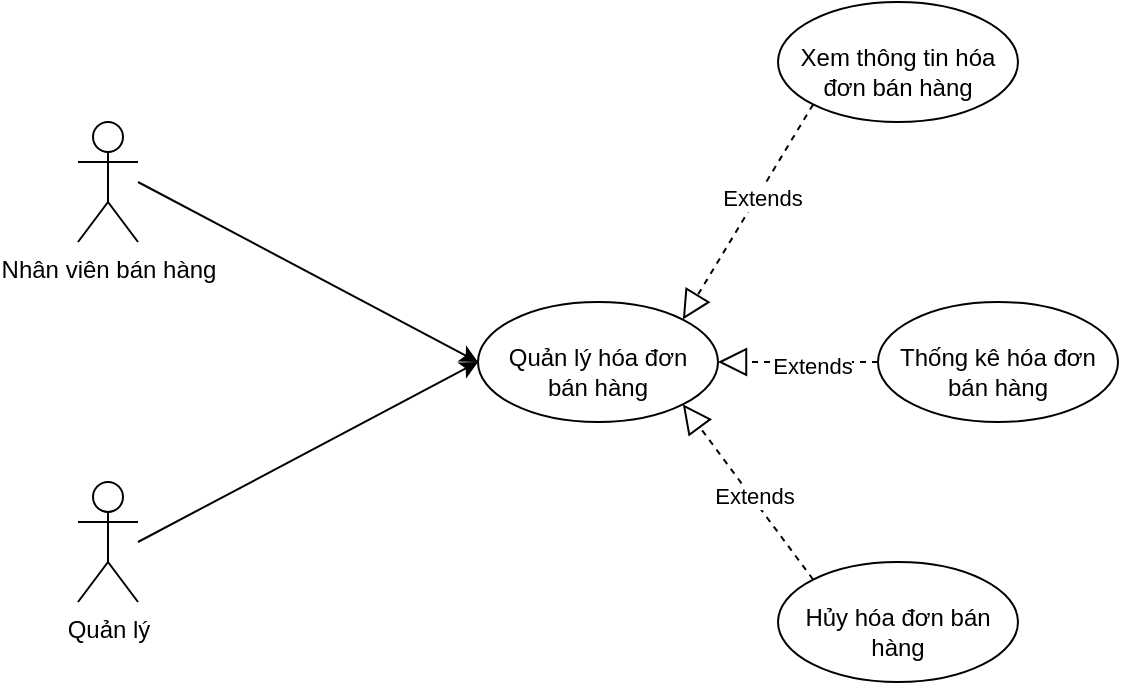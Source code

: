 <mxfile version="16.4.0" type="device"><diagram id="RJ-HAsPHlkFp2Yh89uA8" name="Page-1"><mxGraphModel dx="868" dy="561" grid="1" gridSize="10" guides="1" tooltips="1" connect="1" arrows="1" fold="1" page="1" pageScale="1" pageWidth="850" pageHeight="1100" math="0" shadow="0"><root><mxCell id="0"/><mxCell id="1" parent="0"/><mxCell id="0b3ihkVAlnJAkhbHMUy1-2" value="Quản lý" style="shape=umlActor;verticalLabelPosition=bottom;verticalAlign=top;html=1;outlineConnect=0;" parent="1" vertex="1"><mxGeometry x="250" y="330" width="30" height="60" as="geometry"/></mxCell><mxCell id="0b3ihkVAlnJAkhbHMUy1-3" value="Nhân viên bán hàng" style="shape=umlActor;verticalLabelPosition=bottom;verticalAlign=top;html=1;outlineConnect=0;" parent="1" vertex="1"><mxGeometry x="250" y="150" width="30" height="60" as="geometry"/></mxCell><mxCell id="-D1qzwbTnEXtb-EWkB5N-1" value="&lt;br&gt;Quản lý hóa đơn&lt;br&gt;bán hàng" style="ellipse;whiteSpace=wrap;html=1;verticalAlign=top;" parent="1" vertex="1"><mxGeometry x="450" y="240" width="120" height="60" as="geometry"/></mxCell><mxCell id="-D1qzwbTnEXtb-EWkB5N-3" value="" style="endArrow=classic;html=1;rounded=0;" parent="1" edge="1"><mxGeometry width="50" height="50" relative="1" as="geometry"><mxPoint x="280" y="180" as="sourcePoint"/><mxPoint x="450" y="270" as="targetPoint"/></mxGeometry></mxCell><mxCell id="-D1qzwbTnEXtb-EWkB5N-5" value="" style="endArrow=classic;html=1;rounded=0;" parent="1" edge="1"><mxGeometry width="50" height="50" relative="1" as="geometry"><mxPoint x="280" y="360" as="sourcePoint"/><mxPoint x="450" y="270" as="targetPoint"/></mxGeometry></mxCell><mxCell id="-D1qzwbTnEXtb-EWkB5N-6" value="&lt;br&gt;Thống kê hóa đơn bán hàng" style="ellipse;whiteSpace=wrap;html=1;verticalAlign=top;" parent="1" vertex="1"><mxGeometry x="650" y="240" width="120" height="60" as="geometry"/></mxCell><mxCell id="-D1qzwbTnEXtb-EWkB5N-8" value="&lt;br&gt;Xem thông tin hóa đơn bán hàng" style="ellipse;whiteSpace=wrap;html=1;verticalAlign=top;" parent="1" vertex="1"><mxGeometry x="600" y="90" width="120" height="60" as="geometry"/></mxCell><mxCell id="-D1qzwbTnEXtb-EWkB5N-11" value="" style="endArrow=block;dashed=1;endFill=0;endSize=12;html=1;rounded=0;exitX=0;exitY=1;exitDx=0;exitDy=0;entryX=1;entryY=0;entryDx=0;entryDy=0;" parent="1" source="-D1qzwbTnEXtb-EWkB5N-8" target="-D1qzwbTnEXtb-EWkB5N-1" edge="1"><mxGeometry width="160" relative="1" as="geometry"><mxPoint x="580" y="290" as="sourcePoint"/><mxPoint x="740" y="290" as="targetPoint"/></mxGeometry></mxCell><mxCell id="-D1qzwbTnEXtb-EWkB5N-12" value="Extends" style="edgeLabel;html=1;align=center;verticalAlign=middle;resizable=0;points=[];" parent="-D1qzwbTnEXtb-EWkB5N-11" vertex="1" connectable="0"><mxGeometry x="-0.161" y="2" relative="1" as="geometry"><mxPoint as="offset"/></mxGeometry></mxCell><mxCell id="-D1qzwbTnEXtb-EWkB5N-13" value="" style="endArrow=block;dashed=1;endFill=0;endSize=12;html=1;rounded=0;exitX=0;exitY=0.5;exitDx=0;exitDy=0;entryX=1;entryY=0.5;entryDx=0;entryDy=0;" parent="1" source="-D1qzwbTnEXtb-EWkB5N-6" target="-D1qzwbTnEXtb-EWkB5N-1" edge="1"><mxGeometry width="160" relative="1" as="geometry"><mxPoint x="617.574" y="151.213" as="sourcePoint"/><mxPoint x="520" y="250" as="targetPoint"/></mxGeometry></mxCell><mxCell id="-D1qzwbTnEXtb-EWkB5N-14" value="Extends" style="edgeLabel;html=1;align=center;verticalAlign=middle;resizable=0;points=[];" parent="-D1qzwbTnEXtb-EWkB5N-13" vertex="1" connectable="0"><mxGeometry x="-0.161" y="2" relative="1" as="geometry"><mxPoint as="offset"/></mxGeometry></mxCell><mxCell id="Jxv5t8SLO0krH2JxsQ7k-1" value="&lt;br&gt;Hủy hóa đơn bán hàng" style="ellipse;whiteSpace=wrap;html=1;verticalAlign=top;" parent="1" vertex="1"><mxGeometry x="600" y="370" width="120" height="60" as="geometry"/></mxCell><mxCell id="Jxv5t8SLO0krH2JxsQ7k-2" value="" style="endArrow=block;dashed=1;endFill=0;endSize=12;html=1;rounded=0;exitX=0;exitY=0;exitDx=0;exitDy=0;entryX=1;entryY=1;entryDx=0;entryDy=0;" parent="1" source="Jxv5t8SLO0krH2JxsQ7k-1" target="-D1qzwbTnEXtb-EWkB5N-1" edge="1"><mxGeometry width="160" relative="1" as="geometry"><mxPoint x="340" y="290" as="sourcePoint"/><mxPoint x="520" y="310" as="targetPoint"/></mxGeometry></mxCell><mxCell id="Jxv5t8SLO0krH2JxsQ7k-3" value="Extends" style="edgeLabel;html=1;align=center;verticalAlign=middle;resizable=0;points=[];" parent="Jxv5t8SLO0krH2JxsQ7k-2" vertex="1" connectable="0"><mxGeometry x="0.247" y="2" relative="1" as="geometry"><mxPoint x="12" y="11" as="offset"/></mxGeometry></mxCell></root></mxGraphModel></diagram></mxfile>